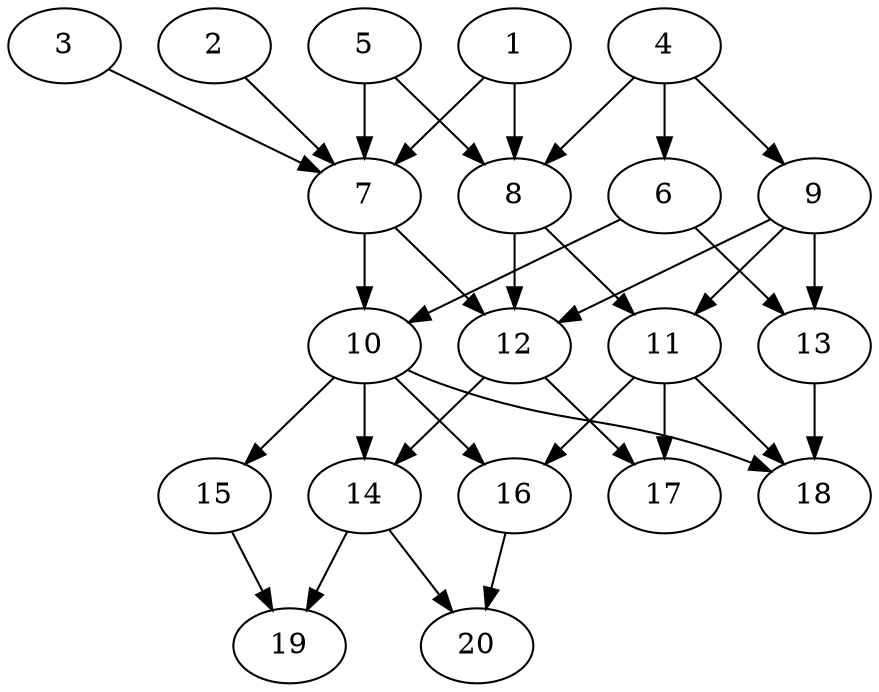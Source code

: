 // DAG automatically generated by daggen at Tue Jul 23 14:27:02 2019
// ./daggen --dot -n 20 --ccr 0.4 --fat 0.5 --regular 0.5 --density 0.7 --mindata 5242880 --maxdata 52428800 
digraph G {
  1 [size="88496640", alpha="0.10", expect_size="35398656"] 
  1 -> 7 [size ="35398656"]
  1 -> 8 [size ="35398656"]
  2 [size="50327040", alpha="0.02", expect_size="20130816"] 
  2 -> 7 [size ="20130816"]
  3 [size="57364480", alpha="0.05", expect_size="22945792"] 
  3 -> 7 [size ="22945792"]
  4 [size="62389760", alpha="0.02", expect_size="24955904"] 
  4 -> 6 [size ="24955904"]
  4 -> 8 [size ="24955904"]
  4 -> 9 [size ="24955904"]
  5 [size="66388480", alpha="0.06", expect_size="26555392"] 
  5 -> 7 [size ="26555392"]
  5 -> 8 [size ="26555392"]
  6 [size="118714880", alpha="0.19", expect_size="47485952"] 
  6 -> 10 [size ="47485952"]
  6 -> 13 [size ="47485952"]
  7 [size="43189760", alpha="0.19", expect_size="17275904"] 
  7 -> 10 [size ="17275904"]
  7 -> 12 [size ="17275904"]
  8 [size="91553280", alpha="0.13", expect_size="36621312"] 
  8 -> 11 [size ="36621312"]
  8 -> 12 [size ="36621312"]
  9 [size="92966400", alpha="0.09", expect_size="37186560"] 
  9 -> 11 [size ="37186560"]
  9 -> 12 [size ="37186560"]
  9 -> 13 [size ="37186560"]
  10 [size="54092800", alpha="0.07", expect_size="21637120"] 
  10 -> 14 [size ="21637120"]
  10 -> 15 [size ="21637120"]
  10 -> 16 [size ="21637120"]
  10 -> 18 [size ="21637120"]
  11 [size="121832960", alpha="0.05", expect_size="48733184"] 
  11 -> 16 [size ="48733184"]
  11 -> 17 [size ="48733184"]
  11 -> 18 [size ="48733184"]
  12 [size="62394880", alpha="0.11", expect_size="24957952"] 
  12 -> 14 [size ="24957952"]
  12 -> 17 [size ="24957952"]
  13 [size="72281600", alpha="0.15", expect_size="28912640"] 
  13 -> 18 [size ="28912640"]
  14 [size="104202240", alpha="0.00", expect_size="41680896"] 
  14 -> 19 [size ="41680896"]
  14 -> 20 [size ="41680896"]
  15 [size="113098240", alpha="0.10", expect_size="45239296"] 
  15 -> 19 [size ="45239296"]
  16 [size="32179200", alpha="0.01", expect_size="12871680"] 
  16 -> 20 [size ="12871680"]
  17 [size="29132800", alpha="0.09", expect_size="11653120"] 
  18 [size="24189440", alpha="0.12", expect_size="9675776"] 
  19 [size="103104000", alpha="0.20", expect_size="41241600"] 
  20 [size="37053440", alpha="0.02", expect_size="14821376"] 
}
